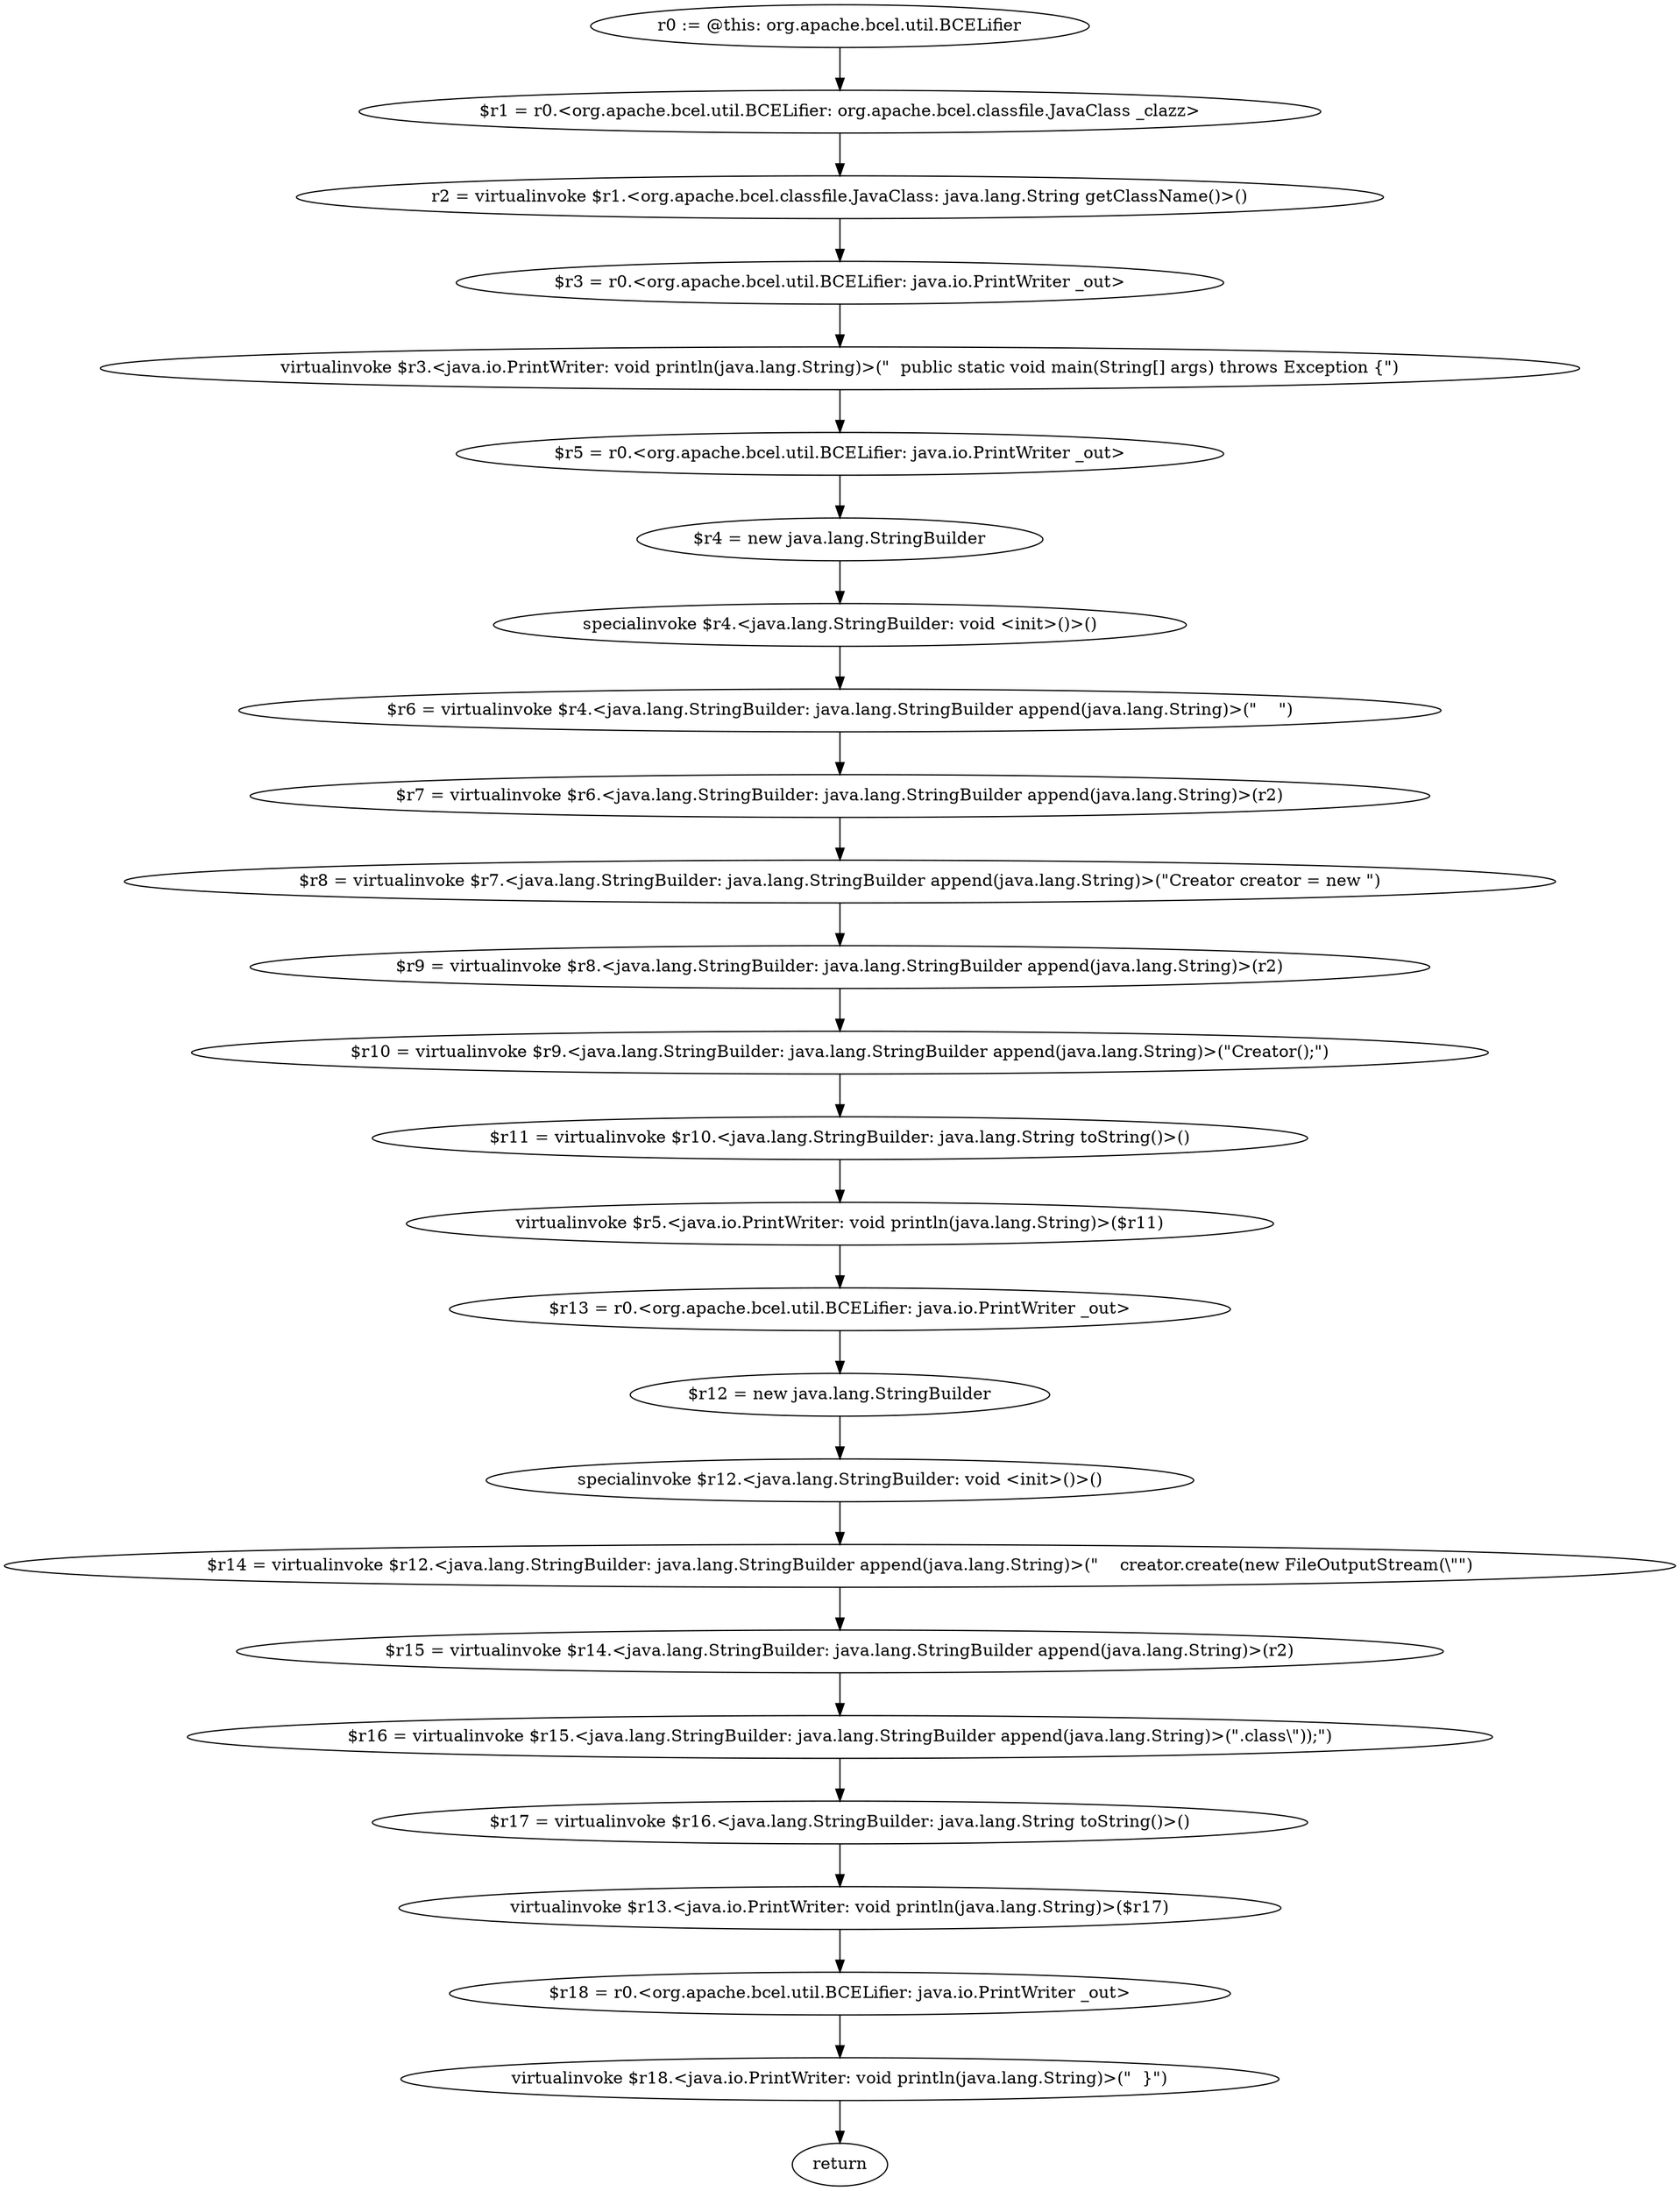 digraph "unitGraph" {
    "r0 := @this: org.apache.bcel.util.BCELifier"
    "$r1 = r0.<org.apache.bcel.util.BCELifier: org.apache.bcel.classfile.JavaClass _clazz>"
    "r2 = virtualinvoke $r1.<org.apache.bcel.classfile.JavaClass: java.lang.String getClassName()>()"
    "$r3 = r0.<org.apache.bcel.util.BCELifier: java.io.PrintWriter _out>"
    "virtualinvoke $r3.<java.io.PrintWriter: void println(java.lang.String)>(\"  public static void main(String[] args) throws Exception {\")"
    "$r5 = r0.<org.apache.bcel.util.BCELifier: java.io.PrintWriter _out>"
    "$r4 = new java.lang.StringBuilder"
    "specialinvoke $r4.<java.lang.StringBuilder: void <init>()>()"
    "$r6 = virtualinvoke $r4.<java.lang.StringBuilder: java.lang.StringBuilder append(java.lang.String)>(\"    \")"
    "$r7 = virtualinvoke $r6.<java.lang.StringBuilder: java.lang.StringBuilder append(java.lang.String)>(r2)"
    "$r8 = virtualinvoke $r7.<java.lang.StringBuilder: java.lang.StringBuilder append(java.lang.String)>(\"Creator creator = new \")"
    "$r9 = virtualinvoke $r8.<java.lang.StringBuilder: java.lang.StringBuilder append(java.lang.String)>(r2)"
    "$r10 = virtualinvoke $r9.<java.lang.StringBuilder: java.lang.StringBuilder append(java.lang.String)>(\"Creator();\")"
    "$r11 = virtualinvoke $r10.<java.lang.StringBuilder: java.lang.String toString()>()"
    "virtualinvoke $r5.<java.io.PrintWriter: void println(java.lang.String)>($r11)"
    "$r13 = r0.<org.apache.bcel.util.BCELifier: java.io.PrintWriter _out>"
    "$r12 = new java.lang.StringBuilder"
    "specialinvoke $r12.<java.lang.StringBuilder: void <init>()>()"
    "$r14 = virtualinvoke $r12.<java.lang.StringBuilder: java.lang.StringBuilder append(java.lang.String)>(\"    creator.create(new FileOutputStream(\\\"\")"
    "$r15 = virtualinvoke $r14.<java.lang.StringBuilder: java.lang.StringBuilder append(java.lang.String)>(r2)"
    "$r16 = virtualinvoke $r15.<java.lang.StringBuilder: java.lang.StringBuilder append(java.lang.String)>(\".class\\\"));\")"
    "$r17 = virtualinvoke $r16.<java.lang.StringBuilder: java.lang.String toString()>()"
    "virtualinvoke $r13.<java.io.PrintWriter: void println(java.lang.String)>($r17)"
    "$r18 = r0.<org.apache.bcel.util.BCELifier: java.io.PrintWriter _out>"
    "virtualinvoke $r18.<java.io.PrintWriter: void println(java.lang.String)>(\"  }\")"
    "return"
    "r0 := @this: org.apache.bcel.util.BCELifier"->"$r1 = r0.<org.apache.bcel.util.BCELifier: org.apache.bcel.classfile.JavaClass _clazz>";
    "$r1 = r0.<org.apache.bcel.util.BCELifier: org.apache.bcel.classfile.JavaClass _clazz>"->"r2 = virtualinvoke $r1.<org.apache.bcel.classfile.JavaClass: java.lang.String getClassName()>()";
    "r2 = virtualinvoke $r1.<org.apache.bcel.classfile.JavaClass: java.lang.String getClassName()>()"->"$r3 = r0.<org.apache.bcel.util.BCELifier: java.io.PrintWriter _out>";
    "$r3 = r0.<org.apache.bcel.util.BCELifier: java.io.PrintWriter _out>"->"virtualinvoke $r3.<java.io.PrintWriter: void println(java.lang.String)>(\"  public static void main(String[] args) throws Exception {\")";
    "virtualinvoke $r3.<java.io.PrintWriter: void println(java.lang.String)>(\"  public static void main(String[] args) throws Exception {\")"->"$r5 = r0.<org.apache.bcel.util.BCELifier: java.io.PrintWriter _out>";
    "$r5 = r0.<org.apache.bcel.util.BCELifier: java.io.PrintWriter _out>"->"$r4 = new java.lang.StringBuilder";
    "$r4 = new java.lang.StringBuilder"->"specialinvoke $r4.<java.lang.StringBuilder: void <init>()>()";
    "specialinvoke $r4.<java.lang.StringBuilder: void <init>()>()"->"$r6 = virtualinvoke $r4.<java.lang.StringBuilder: java.lang.StringBuilder append(java.lang.String)>(\"    \")";
    "$r6 = virtualinvoke $r4.<java.lang.StringBuilder: java.lang.StringBuilder append(java.lang.String)>(\"    \")"->"$r7 = virtualinvoke $r6.<java.lang.StringBuilder: java.lang.StringBuilder append(java.lang.String)>(r2)";
    "$r7 = virtualinvoke $r6.<java.lang.StringBuilder: java.lang.StringBuilder append(java.lang.String)>(r2)"->"$r8 = virtualinvoke $r7.<java.lang.StringBuilder: java.lang.StringBuilder append(java.lang.String)>(\"Creator creator = new \")";
    "$r8 = virtualinvoke $r7.<java.lang.StringBuilder: java.lang.StringBuilder append(java.lang.String)>(\"Creator creator = new \")"->"$r9 = virtualinvoke $r8.<java.lang.StringBuilder: java.lang.StringBuilder append(java.lang.String)>(r2)";
    "$r9 = virtualinvoke $r8.<java.lang.StringBuilder: java.lang.StringBuilder append(java.lang.String)>(r2)"->"$r10 = virtualinvoke $r9.<java.lang.StringBuilder: java.lang.StringBuilder append(java.lang.String)>(\"Creator();\")";
    "$r10 = virtualinvoke $r9.<java.lang.StringBuilder: java.lang.StringBuilder append(java.lang.String)>(\"Creator();\")"->"$r11 = virtualinvoke $r10.<java.lang.StringBuilder: java.lang.String toString()>()";
    "$r11 = virtualinvoke $r10.<java.lang.StringBuilder: java.lang.String toString()>()"->"virtualinvoke $r5.<java.io.PrintWriter: void println(java.lang.String)>($r11)";
    "virtualinvoke $r5.<java.io.PrintWriter: void println(java.lang.String)>($r11)"->"$r13 = r0.<org.apache.bcel.util.BCELifier: java.io.PrintWriter _out>";
    "$r13 = r0.<org.apache.bcel.util.BCELifier: java.io.PrintWriter _out>"->"$r12 = new java.lang.StringBuilder";
    "$r12 = new java.lang.StringBuilder"->"specialinvoke $r12.<java.lang.StringBuilder: void <init>()>()";
    "specialinvoke $r12.<java.lang.StringBuilder: void <init>()>()"->"$r14 = virtualinvoke $r12.<java.lang.StringBuilder: java.lang.StringBuilder append(java.lang.String)>(\"    creator.create(new FileOutputStream(\\\"\")";
    "$r14 = virtualinvoke $r12.<java.lang.StringBuilder: java.lang.StringBuilder append(java.lang.String)>(\"    creator.create(new FileOutputStream(\\\"\")"->"$r15 = virtualinvoke $r14.<java.lang.StringBuilder: java.lang.StringBuilder append(java.lang.String)>(r2)";
    "$r15 = virtualinvoke $r14.<java.lang.StringBuilder: java.lang.StringBuilder append(java.lang.String)>(r2)"->"$r16 = virtualinvoke $r15.<java.lang.StringBuilder: java.lang.StringBuilder append(java.lang.String)>(\".class\\\"));\")";
    "$r16 = virtualinvoke $r15.<java.lang.StringBuilder: java.lang.StringBuilder append(java.lang.String)>(\".class\\\"));\")"->"$r17 = virtualinvoke $r16.<java.lang.StringBuilder: java.lang.String toString()>()";
    "$r17 = virtualinvoke $r16.<java.lang.StringBuilder: java.lang.String toString()>()"->"virtualinvoke $r13.<java.io.PrintWriter: void println(java.lang.String)>($r17)";
    "virtualinvoke $r13.<java.io.PrintWriter: void println(java.lang.String)>($r17)"->"$r18 = r0.<org.apache.bcel.util.BCELifier: java.io.PrintWriter _out>";
    "$r18 = r0.<org.apache.bcel.util.BCELifier: java.io.PrintWriter _out>"->"virtualinvoke $r18.<java.io.PrintWriter: void println(java.lang.String)>(\"  }\")";
    "virtualinvoke $r18.<java.io.PrintWriter: void println(java.lang.String)>(\"  }\")"->"return";
}
